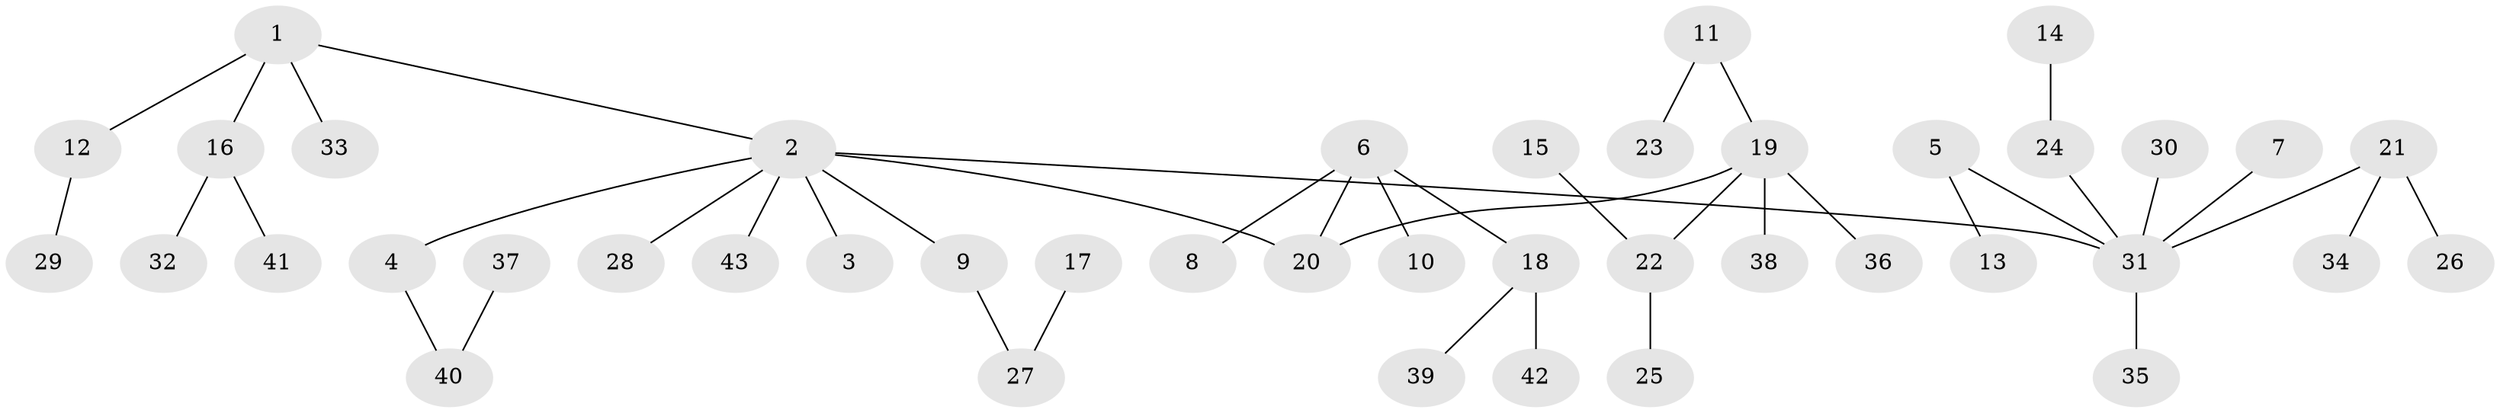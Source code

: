 // original degree distribution, {7: 0.011627906976744186, 5: 0.046511627906976744, 4: 0.06976744186046512, 2: 0.23255813953488372, 3: 0.13953488372093023, 1: 0.5}
// Generated by graph-tools (version 1.1) at 2025/50/03/09/25 03:50:16]
// undirected, 43 vertices, 42 edges
graph export_dot {
graph [start="1"]
  node [color=gray90,style=filled];
  1;
  2;
  3;
  4;
  5;
  6;
  7;
  8;
  9;
  10;
  11;
  12;
  13;
  14;
  15;
  16;
  17;
  18;
  19;
  20;
  21;
  22;
  23;
  24;
  25;
  26;
  27;
  28;
  29;
  30;
  31;
  32;
  33;
  34;
  35;
  36;
  37;
  38;
  39;
  40;
  41;
  42;
  43;
  1 -- 2 [weight=1.0];
  1 -- 12 [weight=1.0];
  1 -- 16 [weight=1.0];
  1 -- 33 [weight=1.0];
  2 -- 3 [weight=1.0];
  2 -- 4 [weight=1.0];
  2 -- 9 [weight=1.0];
  2 -- 20 [weight=1.0];
  2 -- 28 [weight=1.0];
  2 -- 31 [weight=1.0];
  2 -- 43 [weight=1.0];
  4 -- 40 [weight=1.0];
  5 -- 13 [weight=1.0];
  5 -- 31 [weight=1.0];
  6 -- 8 [weight=1.0];
  6 -- 10 [weight=1.0];
  6 -- 18 [weight=1.0];
  6 -- 20 [weight=1.0];
  7 -- 31 [weight=1.0];
  9 -- 27 [weight=1.0];
  11 -- 19 [weight=1.0];
  11 -- 23 [weight=1.0];
  12 -- 29 [weight=1.0];
  14 -- 24 [weight=1.0];
  15 -- 22 [weight=1.0];
  16 -- 32 [weight=1.0];
  16 -- 41 [weight=1.0];
  17 -- 27 [weight=1.0];
  18 -- 39 [weight=1.0];
  18 -- 42 [weight=1.0];
  19 -- 20 [weight=1.0];
  19 -- 22 [weight=1.0];
  19 -- 36 [weight=1.0];
  19 -- 38 [weight=1.0];
  21 -- 26 [weight=1.0];
  21 -- 31 [weight=1.0];
  21 -- 34 [weight=1.0];
  22 -- 25 [weight=1.0];
  24 -- 31 [weight=1.0];
  30 -- 31 [weight=1.0];
  31 -- 35 [weight=1.0];
  37 -- 40 [weight=1.0];
}
